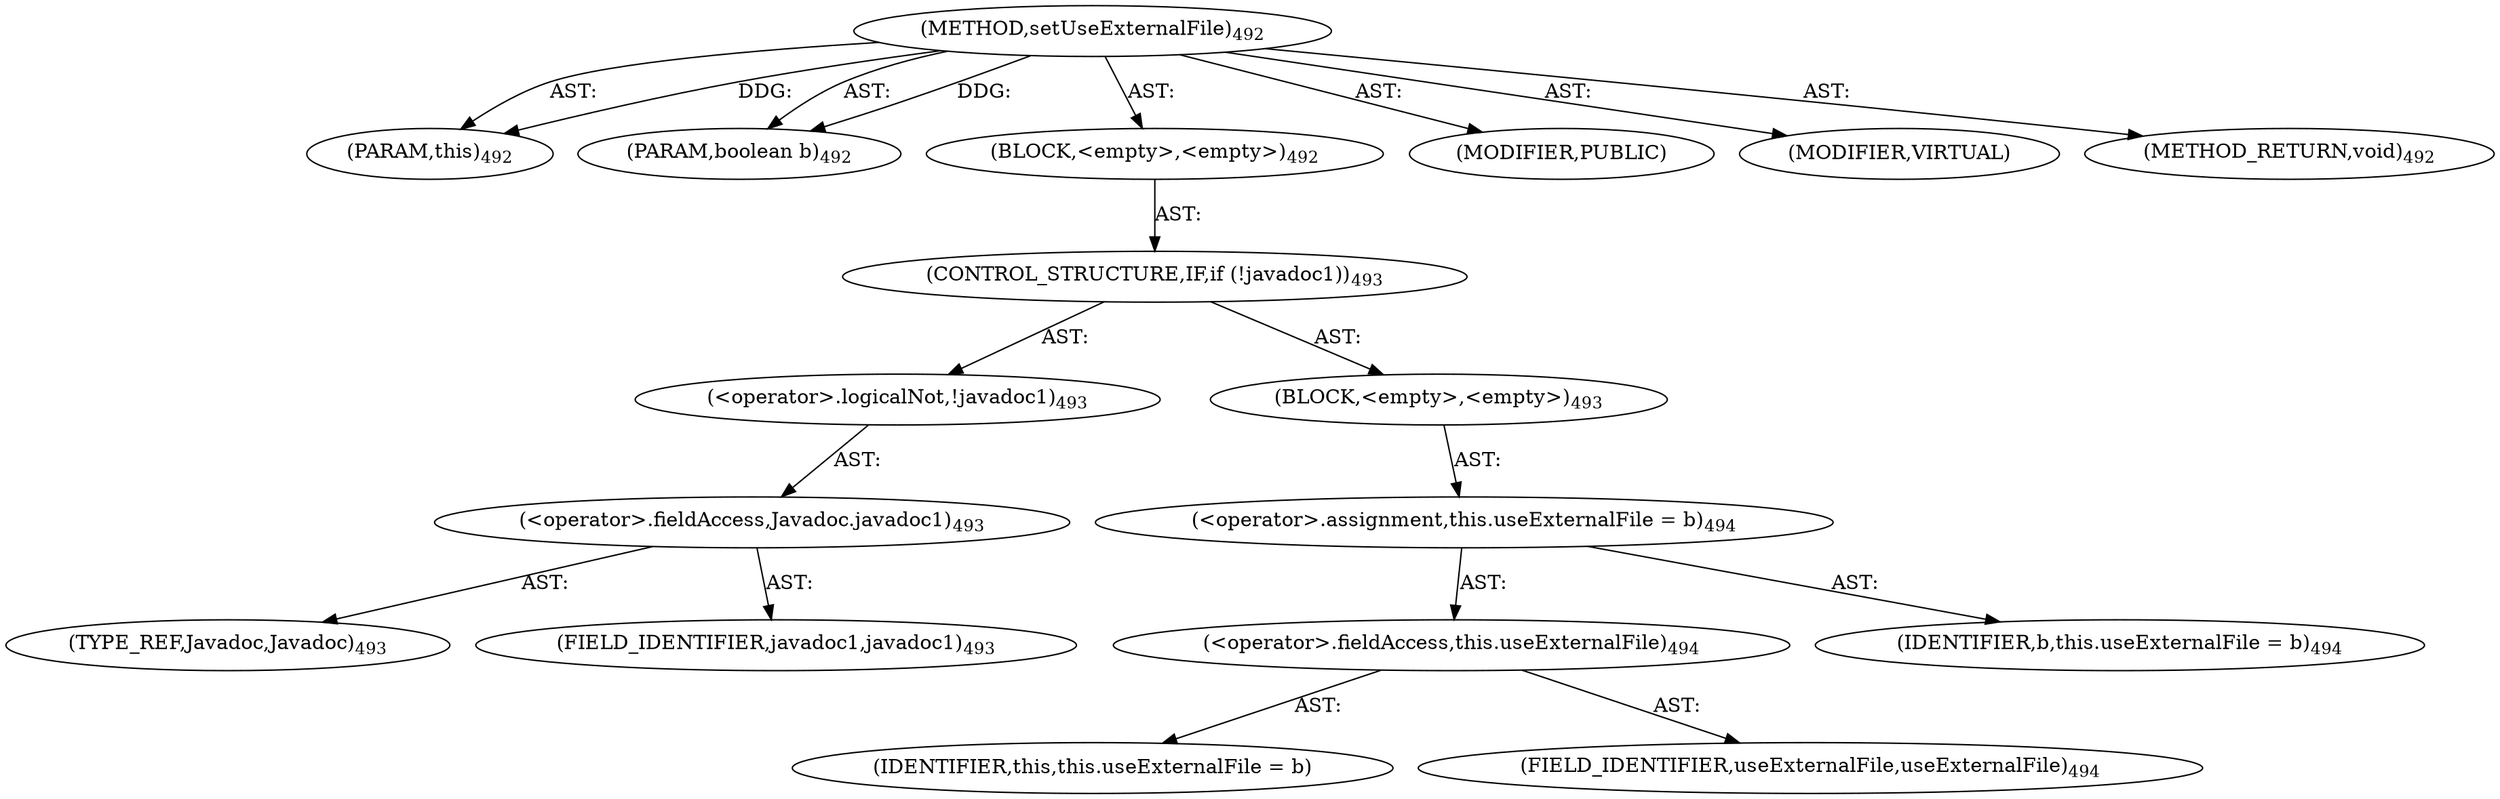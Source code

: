 digraph "setUseExternalFile" {  
"111669149727" [label = <(METHOD,setUseExternalFile)<SUB>492</SUB>> ]
"115964117104" [label = <(PARAM,this)<SUB>492</SUB>> ]
"115964117105" [label = <(PARAM,boolean b)<SUB>492</SUB>> ]
"25769803815" [label = <(BLOCK,&lt;empty&gt;,&lt;empty&gt;)<SUB>492</SUB>> ]
"47244640264" [label = <(CONTROL_STRUCTURE,IF,if (!javadoc1))<SUB>493</SUB>> ]
"30064771163" [label = <(&lt;operator&gt;.logicalNot,!javadoc1)<SUB>493</SUB>> ]
"30064771164" [label = <(&lt;operator&gt;.fieldAccess,Javadoc.javadoc1)<SUB>493</SUB>> ]
"180388626434" [label = <(TYPE_REF,Javadoc,Javadoc)<SUB>493</SUB>> ]
"55834574884" [label = <(FIELD_IDENTIFIER,javadoc1,javadoc1)<SUB>493</SUB>> ]
"25769803816" [label = <(BLOCK,&lt;empty&gt;,&lt;empty&gt;)<SUB>493</SUB>> ]
"30064771165" [label = <(&lt;operator&gt;.assignment,this.useExternalFile = b)<SUB>494</SUB>> ]
"30064771166" [label = <(&lt;operator&gt;.fieldAccess,this.useExternalFile)<SUB>494</SUB>> ]
"68719476905" [label = <(IDENTIFIER,this,this.useExternalFile = b)> ]
"55834574885" [label = <(FIELD_IDENTIFIER,useExternalFile,useExternalFile)<SUB>494</SUB>> ]
"68719476906" [label = <(IDENTIFIER,b,this.useExternalFile = b)<SUB>494</SUB>> ]
"133143986287" [label = <(MODIFIER,PUBLIC)> ]
"133143986288" [label = <(MODIFIER,VIRTUAL)> ]
"128849018911" [label = <(METHOD_RETURN,void)<SUB>492</SUB>> ]
  "111669149727" -> "115964117104"  [ label = "AST: "] 
  "111669149727" -> "115964117105"  [ label = "AST: "] 
  "111669149727" -> "25769803815"  [ label = "AST: "] 
  "111669149727" -> "133143986287"  [ label = "AST: "] 
  "111669149727" -> "133143986288"  [ label = "AST: "] 
  "111669149727" -> "128849018911"  [ label = "AST: "] 
  "25769803815" -> "47244640264"  [ label = "AST: "] 
  "47244640264" -> "30064771163"  [ label = "AST: "] 
  "47244640264" -> "25769803816"  [ label = "AST: "] 
  "30064771163" -> "30064771164"  [ label = "AST: "] 
  "30064771164" -> "180388626434"  [ label = "AST: "] 
  "30064771164" -> "55834574884"  [ label = "AST: "] 
  "25769803816" -> "30064771165"  [ label = "AST: "] 
  "30064771165" -> "30064771166"  [ label = "AST: "] 
  "30064771165" -> "68719476906"  [ label = "AST: "] 
  "30064771166" -> "68719476905"  [ label = "AST: "] 
  "30064771166" -> "55834574885"  [ label = "AST: "] 
  "111669149727" -> "115964117104"  [ label = "DDG: "] 
  "111669149727" -> "115964117105"  [ label = "DDG: "] 
}
